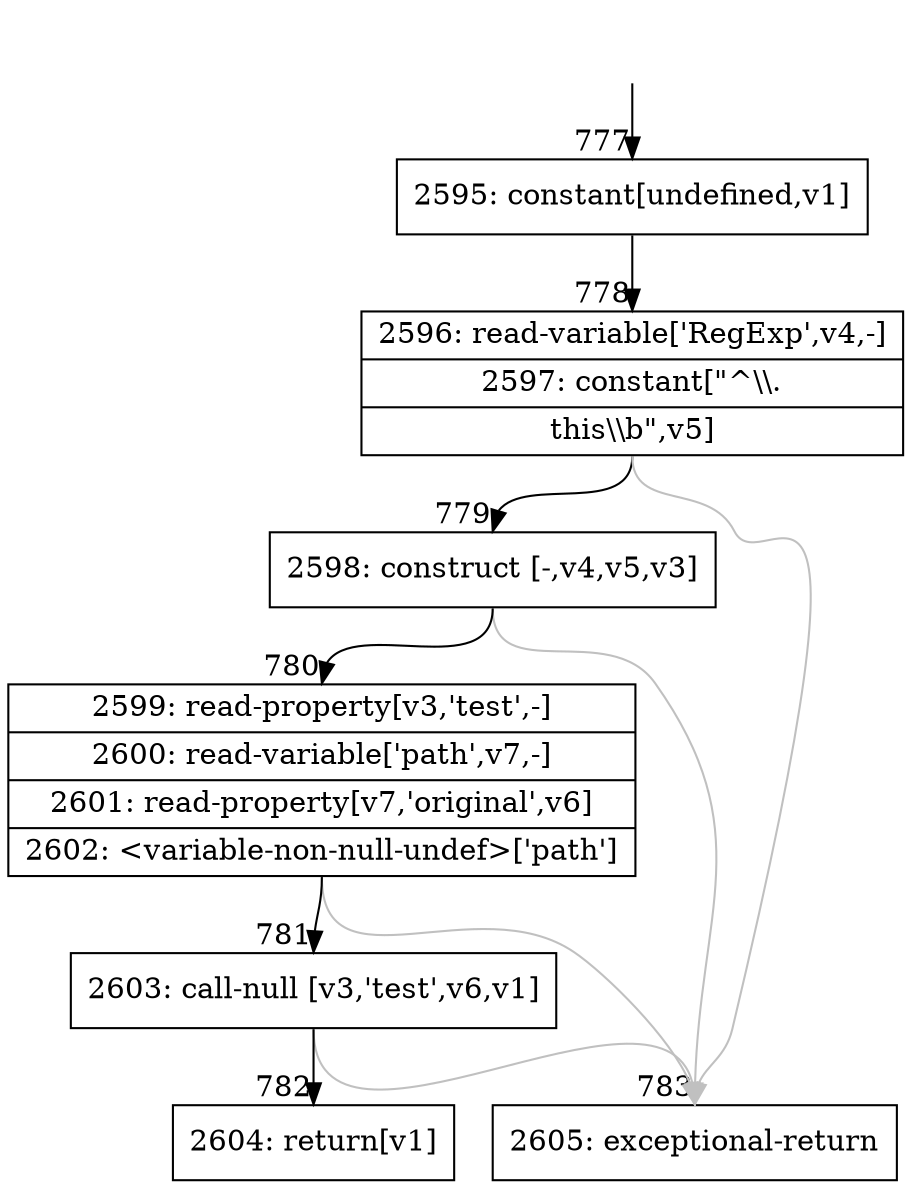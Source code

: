 digraph {
rankdir="TD"
BB_entry76[shape=none,label=""];
BB_entry76 -> BB777 [tailport=s, headport=n, headlabel="    777"]
BB777 [shape=record label="{2595: constant[undefined,v1]}" ] 
BB777 -> BB778 [tailport=s, headport=n, headlabel="      778"]
BB778 [shape=record label="{2596: read-variable['RegExp',v4,-]|2597: constant[\"^\\\\.|this\\\\b\",v5]}" ] 
BB778 -> BB779 [tailport=s, headport=n, headlabel="      779"]
BB778 -> BB783 [tailport=s, headport=n, color=gray, headlabel="      783"]
BB779 [shape=record label="{2598: construct [-,v4,v5,v3]}" ] 
BB779 -> BB780 [tailport=s, headport=n, headlabel="      780"]
BB779 -> BB783 [tailport=s, headport=n, color=gray]
BB780 [shape=record label="{2599: read-property[v3,'test',-]|2600: read-variable['path',v7,-]|2601: read-property[v7,'original',v6]|2602: \<variable-non-null-undef\>['path']}" ] 
BB780 -> BB781 [tailport=s, headport=n, headlabel="      781"]
BB780 -> BB783 [tailport=s, headport=n, color=gray]
BB781 [shape=record label="{2603: call-null [v3,'test',v6,v1]}" ] 
BB781 -> BB782 [tailport=s, headport=n, headlabel="      782"]
BB781 -> BB783 [tailport=s, headport=n, color=gray]
BB782 [shape=record label="{2604: return[v1]}" ] 
BB783 [shape=record label="{2605: exceptional-return}" ] 
//#$~ 855
}
